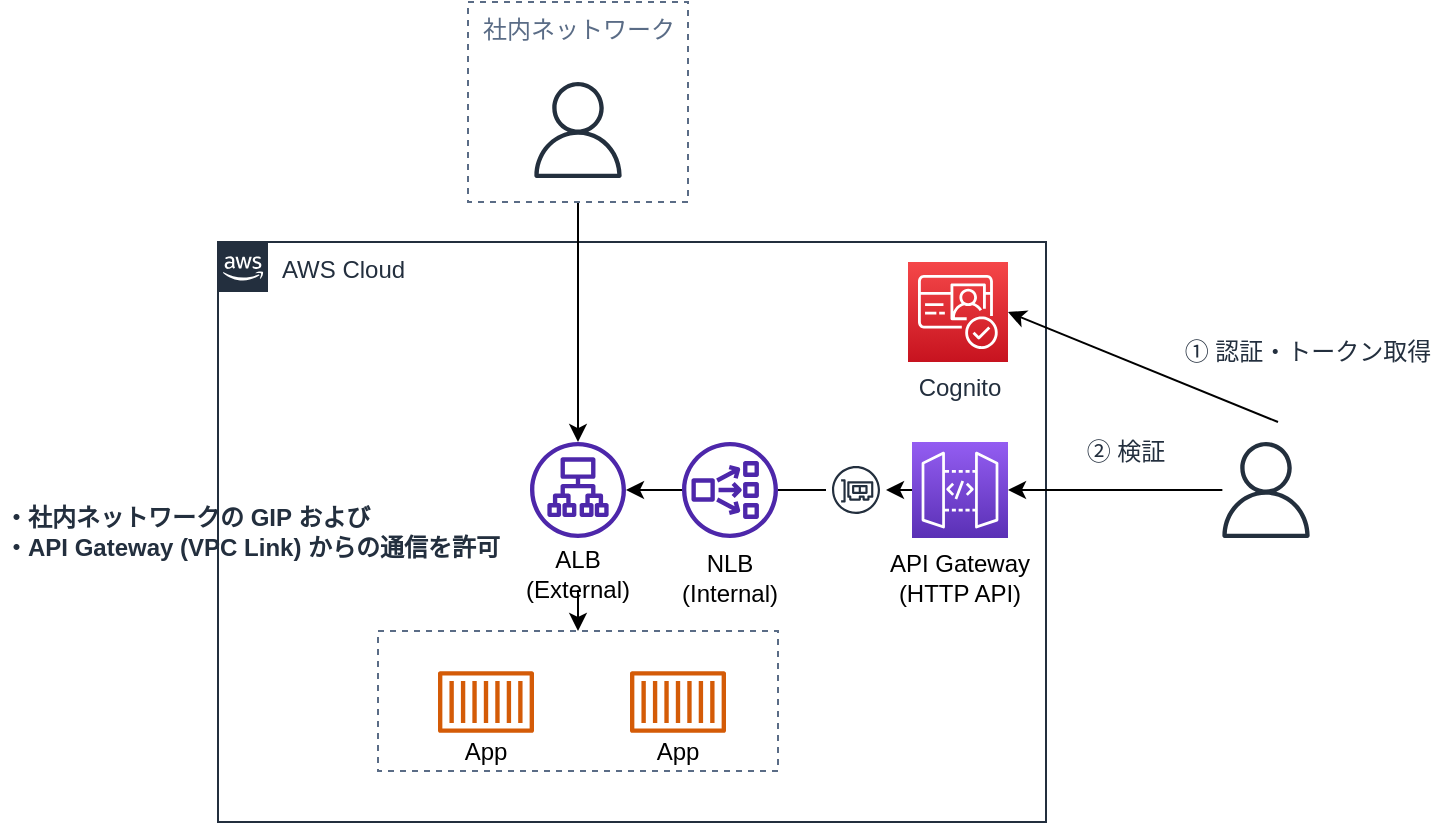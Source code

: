<mxfile>
    <diagram name="Idea2" id="VJWBTAzsLUrrcgtxGZ60">
        <mxGraphModel dx="708" dy="1898" grid="1" gridSize="10" guides="1" tooltips="1" connect="1" arrows="1" fold="1" page="1" pageScale="1" pageWidth="827" pageHeight="1169" background="#ffffff" math="0" shadow="0">
            <root>
                <mxCell id="NLWVgeD0zKpLK-s3bGuY-0"/>
                <mxCell id="NLWVgeD0zKpLK-s3bGuY-1" parent="NLWVgeD0zKpLK-s3bGuY-0"/>
                <mxCell id="NLWVgeD0zKpLK-s3bGuY-2" value="AWS Cloud" style="points=[[0,0],[0.25,0],[0.5,0],[0.75,0],[1,0],[1,0.25],[1,0.5],[1,0.75],[1,1],[0.75,1],[0.5,1],[0.25,1],[0,1],[0,0.75],[0,0.5],[0,0.25]];outlineConnect=0;gradientColor=none;html=1;whiteSpace=wrap;fontSize=12;fontStyle=0;container=1;pointerEvents=0;collapsible=0;recursiveResize=0;shape=mxgraph.aws4.group;grIcon=mxgraph.aws4.group_aws_cloud_alt;strokeColor=#232F3E;fillColor=none;verticalAlign=top;align=left;spacingLeft=30;fontColor=#232F3E;dashed=0;" parent="NLWVgeD0zKpLK-s3bGuY-1" vertex="1">
                    <mxGeometry x="110" y="50" width="414" height="290" as="geometry"/>
                </mxCell>
                <mxCell id="NLWVgeD0zKpLK-s3bGuY-3" value="" style="fillColor=none;strokeColor=#5A6C86;dashed=1;verticalAlign=top;fontStyle=0;fontColor=#5A6C86;" parent="NLWVgeD0zKpLK-s3bGuY-2" vertex="1">
                    <mxGeometry x="80" y="194.5" width="200" height="70" as="geometry"/>
                </mxCell>
                <mxCell id="NLWVgeD0zKpLK-s3bGuY-4" value="" style="sketch=0;outlineConnect=0;fontColor=#232F3E;gradientColor=none;fillColor=#D45B07;strokeColor=none;dashed=0;verticalLabelPosition=bottom;verticalAlign=top;align=center;html=1;fontSize=12;fontStyle=0;aspect=fixed;pointerEvents=1;shape=mxgraph.aws4.container_1;" parent="NLWVgeD0zKpLK-s3bGuY-2" vertex="1">
                    <mxGeometry x="110" y="214.5" width="48" height="31" as="geometry"/>
                </mxCell>
                <mxCell id="NLWVgeD0zKpLK-s3bGuY-5" value="App" style="text;html=1;strokeColor=none;fillColor=none;align=center;verticalAlign=middle;whiteSpace=wrap;rounded=0;" parent="NLWVgeD0zKpLK-s3bGuY-2" vertex="1">
                    <mxGeometry x="104" y="244.5" width="60" height="20" as="geometry"/>
                </mxCell>
                <mxCell id="NLWVgeD0zKpLK-s3bGuY-9" style="edgeStyle=none;html=1;entryX=0.5;entryY=0;entryDx=0;entryDy=0;" parent="NLWVgeD0zKpLK-s3bGuY-2" source="NLWVgeD0zKpLK-s3bGuY-7" target="NLWVgeD0zKpLK-s3bGuY-3" edge="1">
                    <mxGeometry relative="1" as="geometry"/>
                </mxCell>
                <mxCell id="NLWVgeD0zKpLK-s3bGuY-6" value="" style="group" parent="NLWVgeD0zKpLK-s3bGuY-2" vertex="1" connectable="0">
                    <mxGeometry x="150" y="100" width="60" height="64" as="geometry"/>
                </mxCell>
                <mxCell id="NLWVgeD0zKpLK-s3bGuY-7" value="ALB&lt;br&gt;(External)" style="text;html=1;strokeColor=none;fillColor=none;align=center;verticalAlign=middle;whiteSpace=wrap;rounded=0;" parent="NLWVgeD0zKpLK-s3bGuY-6" vertex="1">
                    <mxGeometry y="58" width="60" height="16" as="geometry"/>
                </mxCell>
                <mxCell id="NLWVgeD0zKpLK-s3bGuY-8" value="" style="sketch=0;outlineConnect=0;fontColor=#232F3E;gradientColor=none;fillColor=#4D27AA;strokeColor=none;dashed=0;verticalLabelPosition=bottom;verticalAlign=top;align=center;html=1;fontSize=12;fontStyle=0;aspect=fixed;pointerEvents=1;shape=mxgraph.aws4.application_load_balancer;" parent="NLWVgeD0zKpLK-s3bGuY-6" vertex="1">
                    <mxGeometry x="6" width="48" height="48" as="geometry"/>
                </mxCell>
                <mxCell id="1yx4ggXPlpIA1d6w07hq-10" style="edgeStyle=none;html=1;fontFamily=Helvetica;fontSize=12;fontColor=#232F3E;" parent="NLWVgeD0zKpLK-s3bGuY-2" source="1yx4ggXPlpIA1d6w07hq-0" target="1yx4ggXPlpIA1d6w07hq-7" edge="1">
                    <mxGeometry relative="1" as="geometry"/>
                </mxCell>
                <mxCell id="1yx4ggXPlpIA1d6w07hq-0" value="" style="sketch=0;points=[[0,0,0],[0.25,0,0],[0.5,0,0],[0.75,0,0],[1,0,0],[0,1,0],[0.25,1,0],[0.5,1,0],[0.75,1,0],[1,1,0],[0,0.25,0],[0,0.5,0],[0,0.75,0],[1,0.25,0],[1,0.5,0],[1,0.75,0]];outlineConnect=0;fontColor=#232F3E;gradientColor=#945DF2;gradientDirection=north;fillColor=#5A30B5;strokeColor=#ffffff;dashed=0;verticalLabelPosition=bottom;verticalAlign=top;align=center;html=1;fontSize=12;fontStyle=0;aspect=fixed;shape=mxgraph.aws4.resourceIcon;resIcon=mxgraph.aws4.api_gateway;fontFamily=Helvetica;" parent="NLWVgeD0zKpLK-s3bGuY-2" vertex="1">
                    <mxGeometry x="347" y="100" width="48" height="48" as="geometry"/>
                </mxCell>
                <mxCell id="1yx4ggXPlpIA1d6w07hq-4" value="API Gateway&lt;br&gt;(HTTP API)" style="text;html=1;strokeColor=none;fillColor=none;align=center;verticalAlign=middle;whiteSpace=wrap;rounded=0;" parent="NLWVgeD0zKpLK-s3bGuY-2" vertex="1">
                    <mxGeometry x="334" y="160" width="74" height="16" as="geometry"/>
                </mxCell>
                <mxCell id="1yx4ggXPlpIA1d6w07hq-11" style="edgeStyle=none;html=1;fontFamily=Helvetica;fontSize=12;fontColor=#232F3E;startArrow=none;" parent="NLWVgeD0zKpLK-s3bGuY-2" source="1" target="NLWVgeD0zKpLK-s3bGuY-8" edge="1">
                    <mxGeometry relative="1" as="geometry"/>
                </mxCell>
                <mxCell id="1yx4ggXPlpIA1d6w07hq-7" value="" style="sketch=0;outlineConnect=0;fontColor=#232F3E;gradientColor=none;strokeColor=#232F3E;fillColor=#ffffff;dashed=0;verticalLabelPosition=bottom;verticalAlign=top;align=center;html=1;fontSize=12;fontStyle=0;aspect=fixed;shape=mxgraph.aws4.resourceIcon;resIcon=mxgraph.aws4.elastic_network_interface;fontFamily=Helvetica;" parent="NLWVgeD0zKpLK-s3bGuY-2" vertex="1">
                    <mxGeometry x="304" y="109" width="30" height="30" as="geometry"/>
                </mxCell>
                <mxCell id="1yx4ggXPlpIA1d6w07hq-12" value="" style="sketch=0;points=[[0,0,0],[0.25,0,0],[0.5,0,0],[0.75,0,0],[1,0,0],[0,1,0],[0.25,1,0],[0.5,1,0],[0.75,1,0],[1,1,0],[0,0.25,0],[0,0.5,0],[0,0.75,0],[1,0.25,0],[1,0.5,0],[1,0.75,0]];outlineConnect=0;fontColor=#232F3E;gradientColor=#F54749;gradientDirection=north;fillColor=#C7131F;strokeColor=#ffffff;dashed=0;verticalLabelPosition=bottom;verticalAlign=top;align=center;html=1;fontSize=12;fontStyle=0;aspect=fixed;shape=mxgraph.aws4.resourceIcon;resIcon=mxgraph.aws4.cognito;fontFamily=Helvetica;" parent="NLWVgeD0zKpLK-s3bGuY-2" vertex="1">
                    <mxGeometry x="345" y="10" width="50" height="50" as="geometry"/>
                </mxCell>
                <mxCell id="1yx4ggXPlpIA1d6w07hq-18" value="" style="sketch=0;outlineConnect=0;fontColor=#232F3E;gradientColor=none;fillColor=#D45B07;strokeColor=none;dashed=0;verticalLabelPosition=bottom;verticalAlign=top;align=center;html=1;fontSize=12;fontStyle=0;aspect=fixed;pointerEvents=1;shape=mxgraph.aws4.container_1;" parent="NLWVgeD0zKpLK-s3bGuY-2" vertex="1">
                    <mxGeometry x="206" y="214.5" width="48" height="31" as="geometry"/>
                </mxCell>
                <mxCell id="1yx4ggXPlpIA1d6w07hq-19" value="App" style="text;html=1;strokeColor=none;fillColor=none;align=center;verticalAlign=middle;whiteSpace=wrap;rounded=0;" parent="NLWVgeD0zKpLK-s3bGuY-2" vertex="1">
                    <mxGeometry x="200" y="244.5" width="60" height="20" as="geometry"/>
                </mxCell>
                <mxCell id="1yx4ggXPlpIA1d6w07hq-20" value="&lt;br&gt;Cognito" style="text;html=1;strokeColor=none;fillColor=none;align=center;verticalAlign=middle;whiteSpace=wrap;rounded=0;dashed=0;sketch=0;fontFamily=Helvetica;fontSize=12;fontColor=#232F3E;" parent="NLWVgeD0zKpLK-s3bGuY-2" vertex="1">
                    <mxGeometry x="341" y="60" width="60" height="10" as="geometry"/>
                </mxCell>
                <mxCell id="2" value="" style="edgeStyle=none;html=1;fontFamily=Helvetica;fontSize=12;fontColor=#232F3E;endArrow=none;" edge="1" parent="NLWVgeD0zKpLK-s3bGuY-2" source="1yx4ggXPlpIA1d6w07hq-7" target="1">
                    <mxGeometry relative="1" as="geometry">
                        <mxPoint x="414" y="174" as="sourcePoint"/>
                        <mxPoint x="314" y="174" as="targetPoint"/>
                    </mxGeometry>
                </mxCell>
                <mxCell id="1" value="" style="sketch=0;outlineConnect=0;fontColor=#232F3E;gradientColor=none;fillColor=#4D27AA;strokeColor=none;dashed=0;verticalLabelPosition=bottom;verticalAlign=top;align=center;html=1;fontSize=12;fontStyle=0;aspect=fixed;pointerEvents=1;shape=mxgraph.aws4.network_load_balancer;" vertex="1" parent="NLWVgeD0zKpLK-s3bGuY-2">
                    <mxGeometry x="232" y="100" width="48" height="48" as="geometry"/>
                </mxCell>
                <mxCell id="3" value="NLB (Internal)" style="text;html=1;strokeColor=none;fillColor=none;align=center;verticalAlign=middle;whiteSpace=wrap;rounded=0;" vertex="1" parent="NLWVgeD0zKpLK-s3bGuY-2">
                    <mxGeometry x="226" y="160" width="60" height="16" as="geometry"/>
                </mxCell>
                <mxCell id="1yx4ggXPlpIA1d6w07hq-3" style="edgeStyle=none;html=1;fontFamily=Helvetica;fontSize=12;fontColor=#232F3E;" parent="NLWVgeD0zKpLK-s3bGuY-1" source="1yx4ggXPlpIA1d6w07hq-1" target="NLWVgeD0zKpLK-s3bGuY-8" edge="1">
                    <mxGeometry relative="1" as="geometry"/>
                </mxCell>
                <mxCell id="1yx4ggXPlpIA1d6w07hq-1" value="社内ネットワーク" style="fillColor=none;strokeColor=#5A6C86;dashed=1;verticalAlign=top;fontStyle=0;fontColor=#5A6C86;sketch=0;fontFamily=Helvetica;fontSize=12;html=1;" parent="NLWVgeD0zKpLK-s3bGuY-1" vertex="1">
                    <mxGeometry x="235" y="-70" width="110" height="100" as="geometry"/>
                </mxCell>
                <mxCell id="1yx4ggXPlpIA1d6w07hq-2" value="" style="sketch=0;outlineConnect=0;fontColor=#232F3E;gradientColor=none;fillColor=#232F3D;strokeColor=none;dashed=0;verticalLabelPosition=bottom;verticalAlign=top;align=center;html=1;fontSize=12;fontStyle=0;aspect=fixed;pointerEvents=1;shape=mxgraph.aws4.user;fontFamily=Helvetica;" parent="NLWVgeD0zKpLK-s3bGuY-1" vertex="1">
                    <mxGeometry x="266" y="-30" width="48" height="48" as="geometry"/>
                </mxCell>
                <mxCell id="1yx4ggXPlpIA1d6w07hq-16" style="edgeStyle=none;html=1;entryX=1;entryY=0.5;entryDx=0;entryDy=0;entryPerimeter=0;fontFamily=Helvetica;fontSize=12;fontColor=#232F3E;" parent="NLWVgeD0zKpLK-s3bGuY-1" source="1yx4ggXPlpIA1d6w07hq-13" target="1yx4ggXPlpIA1d6w07hq-0" edge="1">
                    <mxGeometry relative="1" as="geometry"/>
                </mxCell>
                <mxCell id="1yx4ggXPlpIA1d6w07hq-13" value="" style="sketch=0;outlineConnect=0;fontColor=#232F3E;gradientColor=none;fillColor=#232F3D;strokeColor=none;dashed=0;verticalLabelPosition=bottom;verticalAlign=top;align=center;html=1;fontSize=12;fontStyle=0;aspect=fixed;pointerEvents=1;shape=mxgraph.aws4.user;fontFamily=Helvetica;" parent="NLWVgeD0zKpLK-s3bGuY-1" vertex="1">
                    <mxGeometry x="610" y="150" width="48" height="48" as="geometry"/>
                </mxCell>
                <mxCell id="1yx4ggXPlpIA1d6w07hq-14" value="" style="endArrow=classic;html=1;fontFamily=Helvetica;fontSize=12;fontColor=#232F3E;entryX=1;entryY=0.5;entryDx=0;entryDy=0;entryPerimeter=0;" parent="NLWVgeD0zKpLK-s3bGuY-1" target="1yx4ggXPlpIA1d6w07hq-12" edge="1">
                    <mxGeometry width="50" height="50" relative="1" as="geometry">
                        <mxPoint x="640" y="140" as="sourcePoint"/>
                        <mxPoint x="550" y="150" as="targetPoint"/>
                    </mxGeometry>
                </mxCell>
                <mxCell id="1yx4ggXPlpIA1d6w07hq-15" value="① 認証・トークン取得" style="text;html=1;strokeColor=none;fillColor=none;align=center;verticalAlign=middle;whiteSpace=wrap;rounded=0;dashed=0;sketch=0;fontFamily=Helvetica;fontSize=12;fontColor=#232F3E;" parent="NLWVgeD0zKpLK-s3bGuY-1" vertex="1">
                    <mxGeometry x="590" y="90" width="130" height="30" as="geometry"/>
                </mxCell>
                <mxCell id="1yx4ggXPlpIA1d6w07hq-17" value="② 検証" style="text;html=1;strokeColor=none;fillColor=none;align=center;verticalAlign=middle;whiteSpace=wrap;rounded=0;dashed=0;sketch=0;fontFamily=Helvetica;fontSize=12;fontColor=#232F3E;" parent="NLWVgeD0zKpLK-s3bGuY-1" vertex="1">
                    <mxGeometry x="524" y="140" width="80" height="30" as="geometry"/>
                </mxCell>
                <mxCell id="1yx4ggXPlpIA1d6w07hq-21" value="・社内ネットワークの GIP および&lt;br&gt;・API Gateway (VPC Link) からの通信を許可" style="text;html=1;strokeColor=none;fillColor=none;align=left;verticalAlign=middle;whiteSpace=wrap;rounded=0;dashed=0;sketch=0;fontFamily=Helvetica;fontSize=12;fontColor=#232F3E;fontStyle=1" parent="NLWVgeD0zKpLK-s3bGuY-1" vertex="1">
                    <mxGeometry x="1" y="180" width="267" height="30" as="geometry"/>
                </mxCell>
            </root>
        </mxGraphModel>
    </diagram>
    <diagram name="Idea1" id="jKl44OP_ig9cnakYiYtc">
        <mxGraphModel dx="708" dy="729" grid="1" gridSize="10" guides="1" tooltips="1" connect="1" arrows="1" fold="1" page="1" pageScale="1" pageWidth="827" pageHeight="1169" background="#ffffff" math="0" shadow="0">
            <root>
                <mxCell id="otdSO_qmdSC4bzFWus95-0"/>
                <mxCell id="otdSO_qmdSC4bzFWus95-1" parent="otdSO_qmdSC4bzFWus95-0"/>
                <mxCell id="otdSO_qmdSC4bzFWus95-2" value="AWS Cloud" style="points=[[0,0],[0.25,0],[0.5,0],[0.75,0],[1,0],[1,0.25],[1,0.5],[1,0.75],[1,1],[0.75,1],[0.5,1],[0.25,1],[0,1],[0,0.75],[0,0.5],[0,0.25]];outlineConnect=0;gradientColor=none;html=1;whiteSpace=wrap;fontSize=12;fontStyle=0;container=1;pointerEvents=0;collapsible=0;recursiveResize=0;shape=mxgraph.aws4.group;grIcon=mxgraph.aws4.group_aws_cloud_alt;strokeColor=#232F3E;fillColor=none;verticalAlign=top;align=left;spacingLeft=30;fontColor=#232F3E;dashed=0;" vertex="1" parent="otdSO_qmdSC4bzFWus95-1">
                    <mxGeometry x="110" y="50" width="350" height="260" as="geometry"/>
                </mxCell>
                <mxCell id="otdSO_qmdSC4bzFWus95-3" value="" style="fillColor=none;strokeColor=#5A6C86;dashed=1;verticalAlign=top;fontStyle=0;fontColor=#5A6C86;" vertex="1" parent="otdSO_qmdSC4bzFWus95-2">
                    <mxGeometry x="40" y="150.5" width="200" height="70" as="geometry"/>
                </mxCell>
                <mxCell id="otdSO_qmdSC4bzFWus95-4" value="" style="sketch=0;outlineConnect=0;fontColor=#232F3E;gradientColor=none;fillColor=#D45B07;strokeColor=none;dashed=0;verticalLabelPosition=bottom;verticalAlign=top;align=center;html=1;fontSize=12;fontStyle=0;aspect=fixed;pointerEvents=1;shape=mxgraph.aws4.container_1;" vertex="1" parent="otdSO_qmdSC4bzFWus95-2">
                    <mxGeometry x="70" y="170" width="48" height="31" as="geometry"/>
                </mxCell>
                <mxCell id="otdSO_qmdSC4bzFWus95-5" value="App" style="text;html=1;strokeColor=none;fillColor=none;align=center;verticalAlign=middle;whiteSpace=wrap;rounded=0;" vertex="1" parent="otdSO_qmdSC4bzFWus95-2">
                    <mxGeometry x="64" y="200" width="60" height="20" as="geometry"/>
                </mxCell>
                <mxCell id="otdSO_qmdSC4bzFWus95-6" value="" style="group" vertex="1" connectable="0" parent="otdSO_qmdSC4bzFWus95-2">
                    <mxGeometry x="110" y="60" width="60" height="64" as="geometry"/>
                </mxCell>
                <mxCell id="otdSO_qmdSC4bzFWus95-7" value="ALB" style="text;html=1;strokeColor=none;fillColor=none;align=center;verticalAlign=middle;whiteSpace=wrap;rounded=0;" vertex="1" parent="otdSO_qmdSC4bzFWus95-6">
                    <mxGeometry y="48" width="60" height="16" as="geometry"/>
                </mxCell>
                <mxCell id="otdSO_qmdSC4bzFWus95-8" value="" style="sketch=0;outlineConnect=0;fontColor=#232F3E;gradientColor=none;fillColor=#4D27AA;strokeColor=none;dashed=0;verticalLabelPosition=bottom;verticalAlign=top;align=center;html=1;fontSize=12;fontStyle=0;aspect=fixed;pointerEvents=1;shape=mxgraph.aws4.application_load_balancer;" vertex="1" parent="otdSO_qmdSC4bzFWus95-6">
                    <mxGeometry x="6" width="48" height="48" as="geometry"/>
                </mxCell>
                <mxCell id="otdSO_qmdSC4bzFWus95-9" style="edgeStyle=none;html=1;entryX=0.5;entryY=0;entryDx=0;entryDy=0;" edge="1" parent="otdSO_qmdSC4bzFWus95-2" source="otdSO_qmdSC4bzFWus95-7" target="otdSO_qmdSC4bzFWus95-3">
                    <mxGeometry relative="1" as="geometry"/>
                </mxCell>
                <mxCell id="otdSO_qmdSC4bzFWus95-11" value="" style="sketch=0;outlineConnect=0;fontColor=#232F3E;gradientColor=none;fillColor=#D45B07;strokeColor=none;dashed=0;verticalLabelPosition=bottom;verticalAlign=top;align=center;html=1;fontSize=12;fontStyle=0;aspect=fixed;pointerEvents=1;shape=mxgraph.aws4.container_1;" vertex="1" parent="otdSO_qmdSC4bzFWus95-2">
                    <mxGeometry x="161" y="170" width="48" height="31" as="geometry"/>
                </mxCell>
                <mxCell id="otdSO_qmdSC4bzFWus95-12" value="App" style="text;html=1;strokeColor=none;fillColor=none;align=center;verticalAlign=middle;whiteSpace=wrap;rounded=0;" vertex="1" parent="otdSO_qmdSC4bzFWus95-2">
                    <mxGeometry x="155" y="200" width="60" height="20" as="geometry"/>
                </mxCell>
                <mxCell id="VnpXtGA0Br0gOT38j2Qb-8" style="edgeStyle=none;html=1;fontFamily=Helvetica;fontSize=12;fontColor=#232F3E;" edge="1" parent="otdSO_qmdSC4bzFWus95-2" source="VnpXtGA0Br0gOT38j2Qb-5" target="otdSO_qmdSC4bzFWus95-8">
                    <mxGeometry relative="1" as="geometry"/>
                </mxCell>
                <mxCell id="VnpXtGA0Br0gOT38j2Qb-5" value="" style="fillColor=none;strokeColor=#5A6C86;dashed=1;verticalAlign=top;fontStyle=0;fontColor=#5A6C86;" vertex="1" parent="otdSO_qmdSC4bzFWus95-2">
                    <mxGeometry x="238" y="40" width="90" height="90" as="geometry"/>
                </mxCell>
                <mxCell id="VnpXtGA0Br0gOT38j2Qb-4" value="" style="sketch=0;points=[[0,0,0],[0.25,0,0],[0.5,0,0],[0.75,0,0],[1,0,0],[0,1,0],[0.25,1,0],[0.5,1,0],[0.75,1,0],[1,1,0],[0,0.25,0],[0,0.5,0],[0,0.75,0],[1,0.25,0],[1,0.5,0],[1,0.75,0]];outlineConnect=0;fontColor=#232F3E;gradientColor=#FF4F8B;gradientDirection=north;fillColor=#BC1356;strokeColor=#ffffff;dashed=0;verticalLabelPosition=bottom;verticalAlign=top;align=center;html=1;fontSize=12;fontStyle=0;aspect=fixed;shape=mxgraph.aws4.resourceIcon;resIcon=mxgraph.aws4.step_functions;fontFamily=Helvetica;" vertex="1" parent="otdSO_qmdSC4bzFWus95-2">
                    <mxGeometry x="237" y="39" width="30" height="30" as="geometry"/>
                </mxCell>
                <mxCell id="VnpXtGA0Br0gOT38j2Qb-2" value="" style="sketch=0;outlineConnect=0;fontColor=#232F3E;gradientColor=none;fillColor=#D45B07;strokeColor=none;dashed=0;verticalLabelPosition=bottom;verticalAlign=top;align=center;html=1;fontSize=12;fontStyle=0;aspect=fixed;pointerEvents=1;shape=mxgraph.aws4.container_1;" vertex="1" parent="otdSO_qmdSC4bzFWus95-2">
                    <mxGeometry x="261" y="80" width="48" height="31" as="geometry"/>
                </mxCell>
                <mxCell id="VnpXtGA0Br0gOT38j2Qb-3" value="Test Automation" style="text;html=1;strokeColor=none;fillColor=none;align=center;verticalAlign=middle;whiteSpace=wrap;rounded=0;" vertex="1" parent="otdSO_qmdSC4bzFWus95-2">
                    <mxGeometry x="236" y="111" width="94" height="20" as="geometry"/>
                </mxCell>
                <mxCell id="VnpXtGA0Br0gOT38j2Qb-7" style="edgeStyle=none;html=1;entryX=1;entryY=0.5;entryDx=0;entryDy=0;fontFamily=Helvetica;fontSize=12;fontColor=#232F3E;" edge="1" parent="otdSO_qmdSC4bzFWus95-1" source="VnpXtGA0Br0gOT38j2Qb-6" target="VnpXtGA0Br0gOT38j2Qb-5">
                    <mxGeometry relative="1" as="geometry"/>
                </mxCell>
                <mxCell id="VnpXtGA0Br0gOT38j2Qb-6" value="" style="sketch=0;outlineConnect=0;fontColor=#232F3E;gradientColor=none;fillColor=#232F3D;strokeColor=none;dashed=0;verticalLabelPosition=bottom;verticalAlign=top;align=center;html=1;fontSize=12;fontStyle=0;aspect=fixed;pointerEvents=1;shape=mxgraph.aws4.user;fontFamily=Helvetica;" vertex="1" parent="otdSO_qmdSC4bzFWus95-1">
                    <mxGeometry x="510" y="111" width="48" height="48" as="geometry"/>
                </mxCell>
                <mxCell id="VnpXtGA0Br0gOT38j2Qb-9" value="IAMによる権限で呼び出し" style="text;html=1;strokeColor=none;fillColor=none;align=center;verticalAlign=middle;whiteSpace=wrap;rounded=0;dashed=0;sketch=0;fontFamily=Helvetica;fontSize=12;fontColor=#232F3E;" vertex="1" parent="otdSO_qmdSC4bzFWus95-1">
                    <mxGeometry x="470" y="80" width="150" height="30" as="geometry"/>
                </mxCell>
            </root>
        </mxGraphModel>
    </diagram>
    <diagram id="drD_karGRWGbyavy319E" name="Base">
        <mxGraphModel dx="514" dy="354" grid="1" gridSize="10" guides="1" tooltips="1" connect="1" arrows="1" fold="1" page="1" pageScale="1" pageWidth="827" pageHeight="1169" background="#ffffff" math="0" shadow="0">
            <root>
                <mxCell id="0"/>
                <mxCell id="1" parent="0"/>
                <mxCell id="2" value="AWS Cloud" style="points=[[0,0],[0.25,0],[0.5,0],[0.75,0],[1,0],[1,0.25],[1,0.5],[1,0.75],[1,1],[0.75,1],[0.5,1],[0.25,1],[0,1],[0,0.75],[0,0.5],[0,0.25]];outlineConnect=0;gradientColor=none;html=1;whiteSpace=wrap;fontSize=12;fontStyle=0;container=1;pointerEvents=0;collapsible=0;recursiveResize=0;shape=mxgraph.aws4.group;grIcon=mxgraph.aws4.group_aws_cloud_alt;strokeColor=#232F3E;fillColor=none;verticalAlign=top;align=left;spacingLeft=30;fontColor=#232F3E;dashed=0;" parent="1" vertex="1">
                    <mxGeometry x="110" y="50" width="280" height="230" as="geometry"/>
                </mxCell>
                <mxCell id="8" value="" style="fillColor=none;strokeColor=#5A6C86;dashed=1;verticalAlign=top;fontStyle=0;fontColor=#5A6C86;" parent="2" vertex="1">
                    <mxGeometry x="40" y="120.5" width="200" height="70" as="geometry"/>
                </mxCell>
                <mxCell id="6" value="" style="sketch=0;outlineConnect=0;fontColor=#232F3E;gradientColor=none;fillColor=#D45B07;strokeColor=none;dashed=0;verticalLabelPosition=bottom;verticalAlign=top;align=center;html=1;fontSize=12;fontStyle=0;aspect=fixed;pointerEvents=1;shape=mxgraph.aws4.container_1;" parent="2" vertex="1">
                    <mxGeometry x="70" y="140" width="48" height="31" as="geometry"/>
                </mxCell>
                <mxCell id="9" value="App" style="text;html=1;strokeColor=none;fillColor=none;align=center;verticalAlign=middle;whiteSpace=wrap;rounded=0;" parent="2" vertex="1">
                    <mxGeometry x="64" y="170" width="60" height="20" as="geometry"/>
                </mxCell>
                <mxCell id="14" value="" style="group" vertex="1" connectable="0" parent="2">
                    <mxGeometry x="110" y="30" width="60" height="64" as="geometry"/>
                </mxCell>
                <mxCell id="11" value="ALB" style="text;html=1;strokeColor=none;fillColor=none;align=center;verticalAlign=middle;whiteSpace=wrap;rounded=0;" vertex="1" parent="14">
                    <mxGeometry y="48" width="60" height="16" as="geometry"/>
                </mxCell>
                <mxCell id="12" value="" style="sketch=0;outlineConnect=0;fontColor=#232F3E;gradientColor=none;fillColor=#4D27AA;strokeColor=none;dashed=0;verticalLabelPosition=bottom;verticalAlign=top;align=center;html=1;fontSize=12;fontStyle=0;aspect=fixed;pointerEvents=1;shape=mxgraph.aws4.application_load_balancer;" vertex="1" parent="14">
                    <mxGeometry x="6" width="48" height="48" as="geometry"/>
                </mxCell>
                <mxCell id="19" style="edgeStyle=none;html=1;entryX=0.5;entryY=0;entryDx=0;entryDy=0;" edge="1" parent="2" source="11" target="8">
                    <mxGeometry relative="1" as="geometry"/>
                </mxCell>
                <mxCell id="21" value="" style="sketch=0;outlineConnect=0;fontColor=#232F3E;gradientColor=none;strokeColor=#232F3E;fillColor=#ffffff;dashed=0;verticalLabelPosition=bottom;verticalAlign=top;align=center;html=1;fontSize=12;fontStyle=0;aspect=fixed;shape=mxgraph.aws4.resourceIcon;resIcon=mxgraph.aws4.elastic_network_interface;" vertex="1" parent="2">
                    <mxGeometry x="170" y="40" width="30" height="30" as="geometry"/>
                </mxCell>
                <mxCell id="24" value="" style="sketch=0;outlineConnect=0;fontColor=#232F3E;gradientColor=none;fillColor=#D45B07;strokeColor=none;dashed=0;verticalLabelPosition=bottom;verticalAlign=top;align=center;html=1;fontSize=12;fontStyle=0;aspect=fixed;pointerEvents=1;shape=mxgraph.aws4.container_1;" vertex="1" parent="2">
                    <mxGeometry x="161" y="140" width="48" height="31" as="geometry"/>
                </mxCell>
                <mxCell id="25" value="App" style="text;html=1;strokeColor=none;fillColor=none;align=center;verticalAlign=middle;whiteSpace=wrap;rounded=0;" vertex="1" parent="2">
                    <mxGeometry x="155" y="170" width="60" height="20" as="geometry"/>
                </mxCell>
                <mxCell id="20" value="特定のIPアドレスのインバウンドを許可" style="shape=callout;whiteSpace=wrap;html=1;perimeter=calloutPerimeter;position2=0.25;" vertex="1" parent="1">
                    <mxGeometry x="250" y="10" width="120" height="80" as="geometry"/>
                </mxCell>
            </root>
        </mxGraphModel>
    </diagram>
</mxfile>